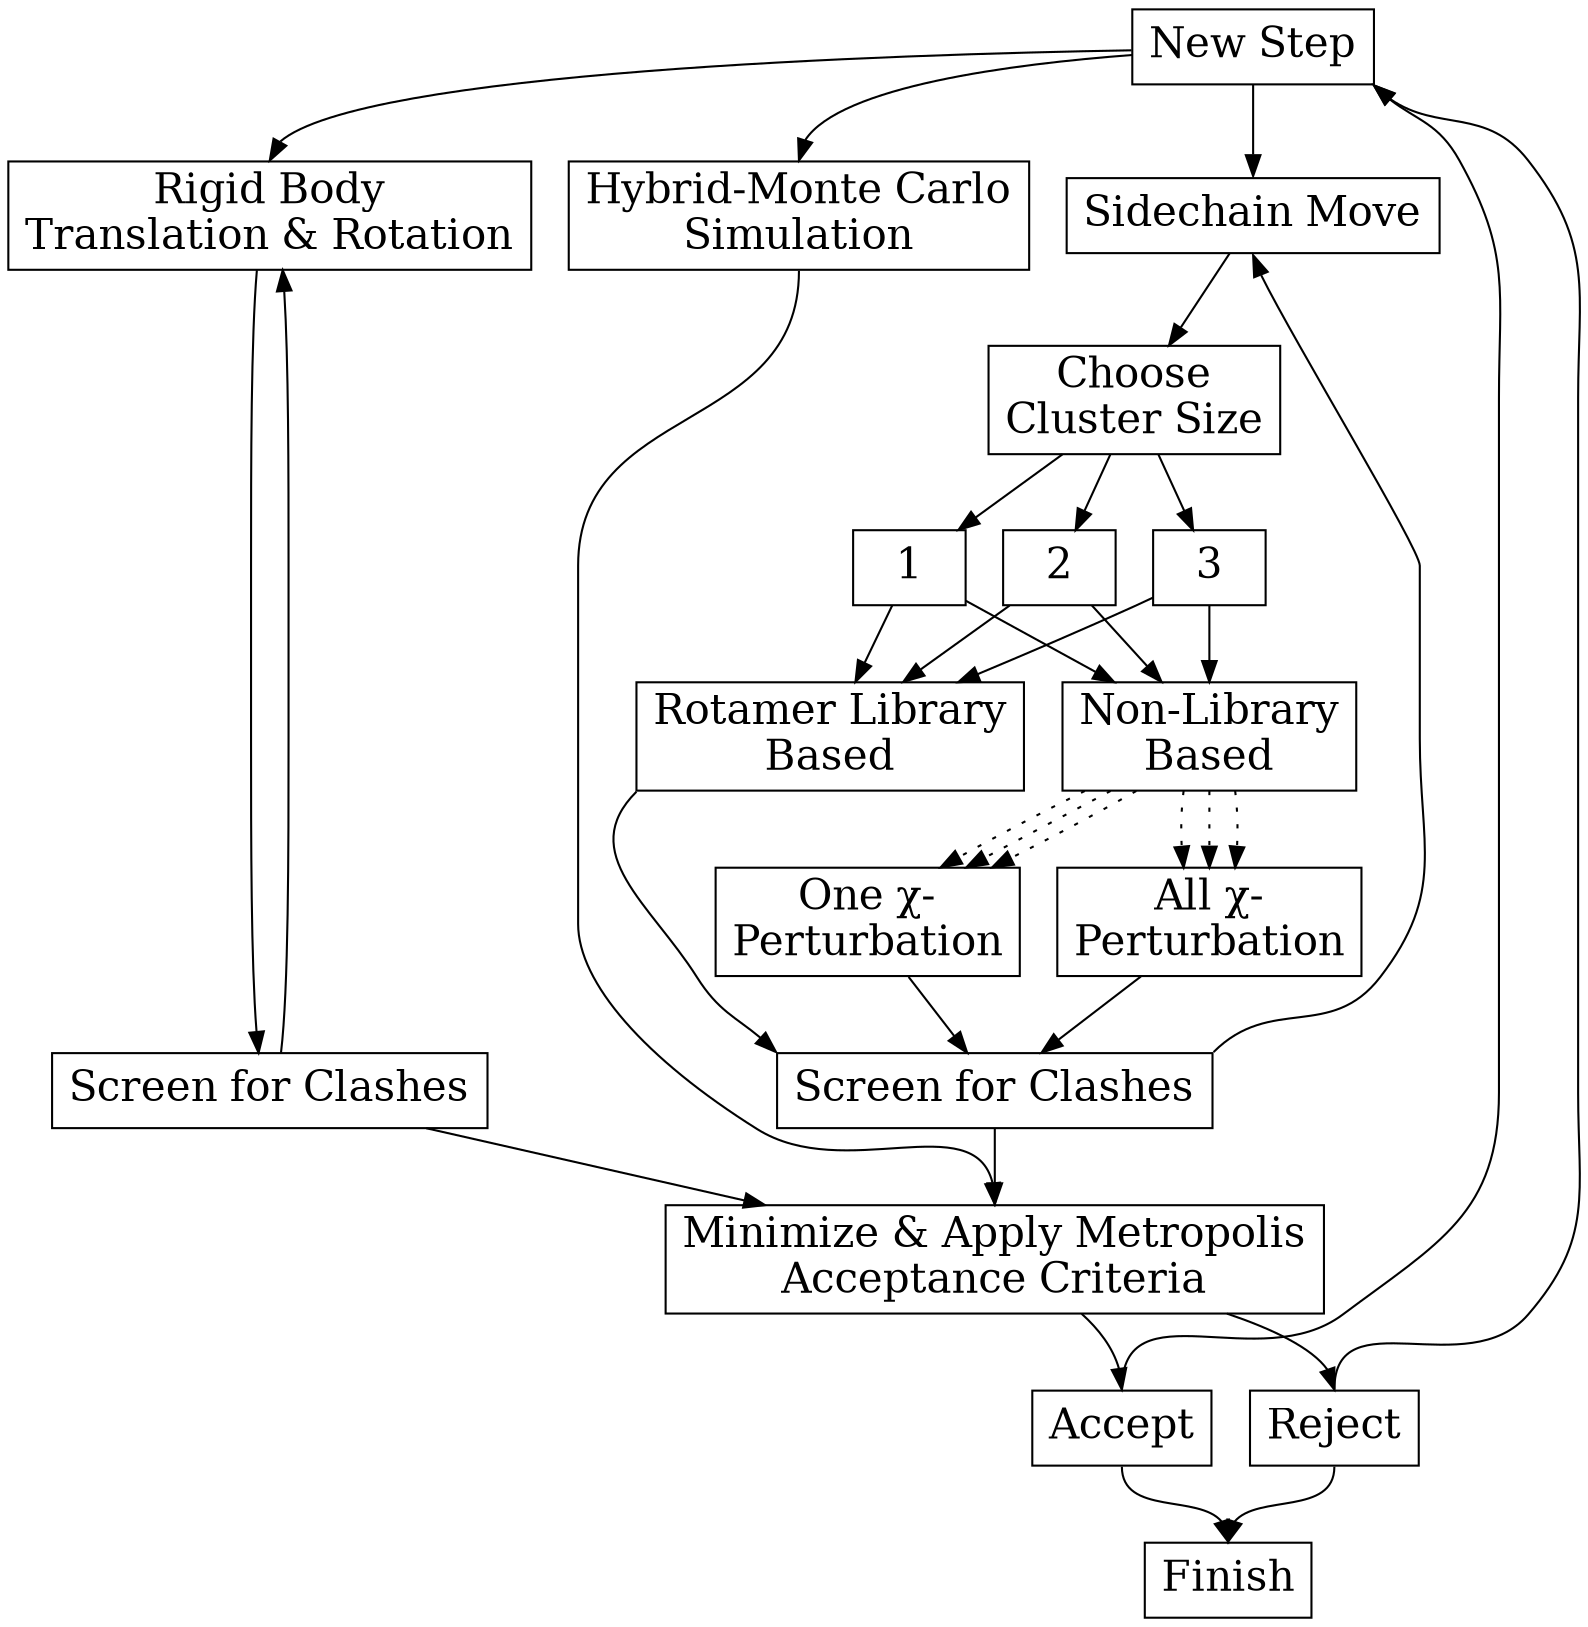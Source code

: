 digraph world {
//bgcolor="#75b2dd" // chart 6
//bgcolor="0.58 0.40 1.00" // columbia blue

//size="50,50";
//page="50,50";
//rankdir=LR;
//ratio=fill;
ordering=out;
//{rank=same; new_step;}
//{rank=same; sidechain rigid_body hybrid_monte_carlo;}
//{rank=same; acceptance_test;}
//{rank=same; finish;}

// default shape & size
node [fontsize=20, shape = record];
new_step [label = "New Step"];
hybrid_monte_carlo [label = "Hybrid-Monte Carlo\nSimulation"];
rigid_body [label = "Rigid Body\nTranslation & Rotation"];
rigid_check_clash [label = "Screen for Clashes"];
acceptance_test [label = "Minimize & Apply Metropolis\nAcceptance Criteria"];
finish [label = "Finish"];
accept [label = "Accept"];
reject [label = "Reject"];

{ rank=same; hybrid_monte_carlo rigid_body sidechain; }

{ rank=same; rigid_check_clash side_check_clash; }


//subgraph sidechain { ranksep = "2.0"; sidechain rotamer_library random one_chi all_chi side_check_clash one two three}
subgraph sidechain { sidechain rotamer_library random one_chi all_chi side_check_clash one two three}
sidechain [label = "Sidechain Move"];
rotamer_library [label = "Rotamer Library\nBased"];
random [label = "Non-Library\nBased"];
one_chi [label = "One &chi;-\nPerturbation"];
all_chi [label = "All &chi;-\nPerturbation"];
side_check_clash [label = "Screen for Clashes"];
one [label = "1"];
two [label = "2"];
three [label = "3"];

subgraph hmc { rigid_body rigid_check_clash }

subgraph rmc { hybrid_monte_carlo }

////////////////////////////////////////////////////////////////////////////////////////////////////////////////////////////////////
////////////   Start       /////////////////////////////////////////////////////////////////////////////////////////////////////////
////////////////////////////////////////////////////////////////////////////////////////////////////////////////////////////////////
new_step -> rigid_body:n
new_step -> hybrid_monte_carlo:n
new_step -> sidechain:n

////////////////////////////////////////////////////////////////////////////////////////////////////////////////////////////////////
////////////   Hybrid MC   /////////////////////////////////////////////////////////////////////////////////////////////////////////
////////////////////////////////////////////////////////////////////////////////////////////////////////////////////////////////////
hybrid_monte_carlo:s -> acceptance_test:n

////////////////////////////////////////////////////////////////////////////////////////////////////////////////////////////////////
////////////  Rigid  ///////////////////////////////////////////////////////////////////////////////////////////////////////////////
////////////////////////////////////////////////////////////////////////////////////////////////////////////////////////////////////
rigid_body -> rigid_check_clash;
{ rigid_check_clash; } -> { rigid_body; acceptance_test; }

////////////////////////////////////////////////////////////////////////////////////////////////////////////////////////////////////
/////////////  Sidechain   /////////////////////////////////////////////////////////////////////////////////////////////////////////
////////////////////////////////////////////////////////////////////////////////////////////////////////////////////////////////////
//cluster_size [shape=record,label="{ Cluster Size |{1|2|3}}"];
cluster_size [shape=box,label="Choose\nCluster Size"];
sidechain -> cluster_size;
cluster_size -> { one; two; three; }
{ one; two; three; } -> { rotamer_library; random; }

random -> { one_chi; all_chi; } [ style = "dotted" ];
random -> { one_chi; all_chi; } [ style = "dotted" ];
random -> { one_chi; all_chi; } [ style = "dotted" ];

{ one_chi; all_chi; } -> { side_check_clash; }
rotamer_library:sw -> side_check_clash:nw

side_check_clash -> acceptance_test:n
side_check_clash:ne -> sidechain:s

////////////////////////////////////////////////////////////////////////////////////////////////////////////////////////////////////
//////////////   End   /////////////////////////////////////////////////////////////////////////////////////////////////////////////
////////////////////////////////////////////////////////////////////////////////////////////////////////////////////////////////////
acceptance_test -> accept:n
acceptance_test -> reject:n
accept:n -> new_step:se
reject:n -> new_step:se
accept:s -> finish:n
reject:s -> finish:n

}
